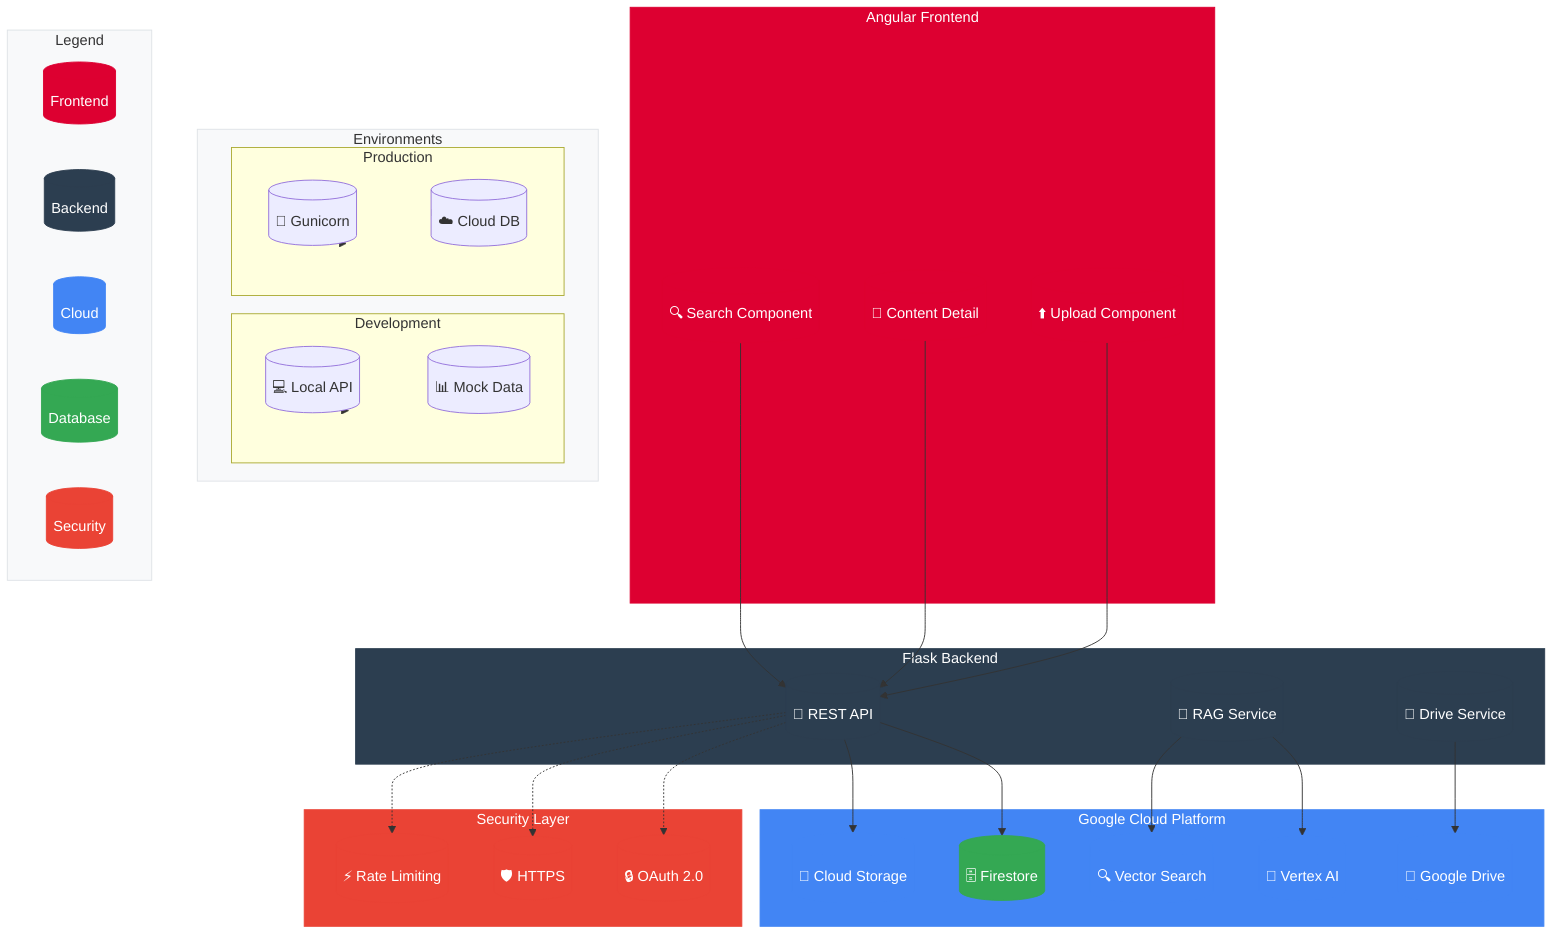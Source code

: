 graph TB
    %% Styling
    classDef frontend fill:#dd0031,stroke:#dd0031,color:white
    classDef backend fill:#2c3e50,stroke:#2c3e50,color:white
    classDef cloud fill:#4285f4,stroke:#4285f4,color:white
    classDef database fill:#34a853,stroke:#34a853,color:white
    classDef security fill:#ea4335,stroke:#ea4335,color:white

    %% Frontend Layer
    subgraph Frontend["Angular Frontend"]
        direction TB
        Search[("🔍 Search Component")]
        Content[("📄 Content Detail")]
        Upload[("⬆️ Upload Component")]
        
        class Search,Content,Upload frontend
    end

    %% Backend Layer
    subgraph Backend["Flask Backend"]
        direction TB
        API[("🔌 REST API")]
        RAG[("🧠 RAG Service")]
        Drive[("🚗 Drive Service")]
        
        class API,RAG,Drive backend
    end

    %% Cloud Services Layer
    subgraph Cloud["Google Cloud Platform"]
        direction TB
        Vertex[("🤖 Vertex AI")]
        Firestore[("🗄️ Firestore")]
        Storage[("💾 Cloud Storage")]
        Vector[("🔍 Vector Search")]
        GDrive[("📁 Google Drive")]
        
        class Vertex,Storage,GDrive cloud
        class Firestore database
        class Vector cloud
    end

    %% Security Layer
    subgraph Security["Security Layer"]
        direction LR
        OAuth[("🔒 OAuth 2.0")]
        HTTPS[("🛡️ HTTPS")]
        Rate[("⚡ Rate Limiting")]
        
        class OAuth,HTTPS,Rate security
    end

    %% Environment Layer
    subgraph Environments["Environments"]
        direction LR
        subgraph Dev["Development"]
            Local[("💻 Local API")]
            Mock[("📊 Mock Data")]
        end
        subgraph Prod["Production"]
            Gunicorn[("🚀 Gunicorn")]
            CloudDB[("☁️ Cloud DB")]
        end
    end

    %% Connections
    Search --> API
    Content --> API
    Upload --> API
    
    API --> Firestore
    API --> Storage
    RAG --> Vertex
    RAG --> Vector
    Drive --> GDrive
    
    %% Security Connections
    API -.-> OAuth
    API -.-> HTTPS
    API -.-> Rate
    
    %% Environment Connections
    Dev --> Local
    Dev --> Mock
    Prod --> Gunicorn
    Prod --> CloudDB

    %% Legend
    subgraph Legend["Legend"]
        direction LR
        L1[("Frontend")]:::frontend
        L2[("Backend")]:::backend
        L3[("Cloud")]:::cloud
        L4[("Database")]:::database
        L5[("Security")]:::security
    end

    %% Styling
    style Frontend fill:#dd0031,stroke:#dd0031,color:white
    style Backend fill:#2c3e50,stroke:#2c3e50,color:white
    style Cloud fill:#4285f4,stroke:#4285f4,color:white
    style Security fill:#ea4335,stroke:#ea4335,color:white
    style Environments fill:#f8f9fa,stroke:#dee2e6
    style Legend fill:#f8f9fa,stroke:#dee2e6